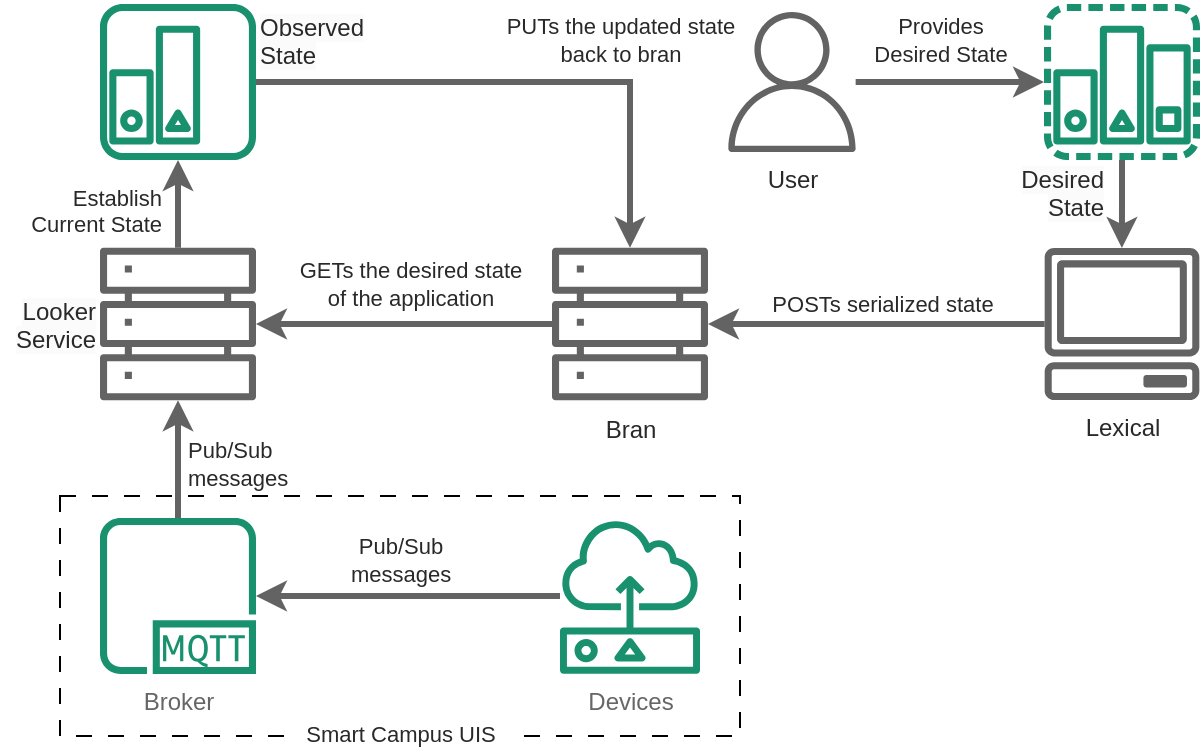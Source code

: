 <mxfile version="22.1.16" type="device">
  <diagram name="Page-1" id="BeeQXuH5mpLVNXQqc5U8">
    <mxGraphModel dx="1195" dy="756" grid="1" gridSize="10" guides="1" tooltips="1" connect="1" arrows="1" fold="1" page="1" pageScale="1" pageWidth="850" pageHeight="1100" math="0" shadow="0">
      <root>
        <mxCell id="0" />
        <mxCell id="1" parent="0" />
        <mxCell id="7uoHD_4SpCBYZxMYRfOL-58" value="" style="rounded=0;whiteSpace=wrap;html=1;fontFamily=Helvetica;fontSize=11;fontColor=#292929;fillColor=none;dashed=1;dashPattern=8 8;spacing=0;spacingTop=-2;" parent="1" vertex="1">
          <mxGeometry x="190" y="486" width="340" height="120" as="geometry" />
        </mxCell>
        <mxCell id="7uoHD_4SpCBYZxMYRfOL-3" value="Broker" style="sketch=0;outlineConnect=0;fontColor=#666666;gradientColor=none;fillColor=#19916E;strokeColor=none;dashed=0;verticalLabelPosition=bottom;verticalAlign=top;align=center;html=1;fontSize=12;fontStyle=0;aspect=fixed;pointerEvents=1;shape=mxgraph.aws4.mqtt_protocol;" parent="1" vertex="1">
          <mxGeometry x="210" y="497" width="78" height="78" as="geometry" />
        </mxCell>
        <mxCell id="7uoHD_4SpCBYZxMYRfOL-11" style="edgeStyle=orthogonalEdgeStyle;rounded=0;orthogonalLoop=1;jettySize=auto;html=1;strokeWidth=3;strokeColor=#636363;endArrow=classic;endFill=1;startArrow=none;startFill=0;fontColor=#292929;" parent="1" source="7uoHD_4SpCBYZxMYRfOL-5" target="7uoHD_4SpCBYZxMYRfOL-3" edge="1">
          <mxGeometry relative="1" as="geometry" />
        </mxCell>
        <mxCell id="7uoHD_4SpCBYZxMYRfOL-26" value="Pub/Sub &lt;br&gt;messages" style="edgeLabel;html=1;align=center;verticalAlign=middle;resizable=0;points=[];fontSize=11;fontFamily=Helvetica;fontColor=#292929;" parent="7uoHD_4SpCBYZxMYRfOL-11" vertex="1" connectable="0">
          <mxGeometry x="0.493" y="1" relative="1" as="geometry">
            <mxPoint x="33" y="-19" as="offset" />
          </mxGeometry>
        </mxCell>
        <mxCell id="7uoHD_4SpCBYZxMYRfOL-5" value="Devices" style="sketch=0;outlineConnect=0;fontColor=#666666;gradientColor=none;fillColor=#19916E;strokeColor=none;dashed=0;verticalLabelPosition=bottom;verticalAlign=top;align=center;html=1;fontSize=12;fontStyle=0;aspect=fixed;pointerEvents=1;shape=mxgraph.aws4.sensor;labelBackgroundColor=none;shadow=0;" parent="1" vertex="1">
          <mxGeometry x="440" y="497" width="70" height="78" as="geometry" />
        </mxCell>
        <mxCell id="7uoHD_4SpCBYZxMYRfOL-54" style="edgeStyle=orthogonalEdgeStyle;shape=connector;rounded=0;orthogonalLoop=1;jettySize=auto;html=1;labelBackgroundColor=default;strokeColor=#636363;strokeWidth=3;align=center;verticalAlign=middle;fontFamily=Helvetica;fontSize=11;fontColor=#292929;endArrow=classic;" parent="1" source="7uoHD_4SpCBYZxMYRfOL-6" target="7uoHD_4SpCBYZxMYRfOL-13" edge="1">
          <mxGeometry relative="1" as="geometry" />
        </mxCell>
        <mxCell id="7uoHD_4SpCBYZxMYRfOL-6" value="" style="sketch=0;outlineConnect=0;gradientColor=none;fillColor=#19916E;strokeColor=none;dashed=0;verticalLabelPosition=bottom;verticalAlign=top;align=center;html=1;aspect=fixed;pointerEvents=1;shape=mxgraph.aws4.desired_state;spacing=-1;spacingBottom=1;fontColor=#292929;" parent="1" vertex="1">
          <mxGeometry x="682" y="240" width="78" height="78" as="geometry" />
        </mxCell>
        <mxCell id="7uoHD_4SpCBYZxMYRfOL-34" style="edgeStyle=orthogonalEdgeStyle;shape=connector;rounded=0;orthogonalLoop=1;jettySize=auto;html=1;labelBackgroundColor=default;strokeColor=#636363;strokeWidth=3;align=center;verticalAlign=middle;fontFamily=Helvetica;fontSize=11;fontColor=#292929;endArrow=classic;" parent="1" source="7uoHD_4SpCBYZxMYRfOL-8" target="7uoHD_4SpCBYZxMYRfOL-30" edge="1">
          <mxGeometry relative="1" as="geometry" />
        </mxCell>
        <mxCell id="7uoHD_4SpCBYZxMYRfOL-8" value="" style="sketch=0;outlineConnect=0;fontColor=#292929;gradientColor=none;fillColor=#19916E;strokeColor=none;dashed=0;verticalLabelPosition=bottom;verticalAlign=top;align=center;html=1;fontSize=12;fontStyle=0;aspect=fixed;pointerEvents=1;shape=mxgraph.aws4.reported_state;" parent="1" vertex="1">
          <mxGeometry x="210" y="240" width="78" height="78" as="geometry" />
        </mxCell>
        <mxCell id="7uoHD_4SpCBYZxMYRfOL-18" style="edgeStyle=orthogonalEdgeStyle;shape=connector;rounded=0;orthogonalLoop=1;jettySize=auto;html=1;labelBackgroundColor=default;strokeColor=#636363;strokeWidth=3;align=center;verticalAlign=middle;fontFamily=Helvetica;fontSize=11;fontColor=#292929;endArrow=classic;" parent="1" source="7uoHD_4SpCBYZxMYRfOL-13" target="7uoHD_4SpCBYZxMYRfOL-30" edge="1">
          <mxGeometry relative="1" as="geometry">
            <mxPoint x="698.0" y="399.0" as="targetPoint" />
          </mxGeometry>
        </mxCell>
        <mxCell id="7uoHD_4SpCBYZxMYRfOL-25" value="POSTs serialized state" style="edgeLabel;html=1;align=center;verticalAlign=middle;resizable=0;points=[];fontSize=11;fontFamily=Helvetica;fontColor=#292929;labelBackgroundColor=none;" parent="7uoHD_4SpCBYZxMYRfOL-18" vertex="1" connectable="0">
          <mxGeometry x="0.199" relative="1" as="geometry">
            <mxPoint x="19" y="-10" as="offset" />
          </mxGeometry>
        </mxCell>
        <mxCell id="7uoHD_4SpCBYZxMYRfOL-13" value="Lexical" style="sketch=0;outlineConnect=0;fontColor=#292929;gradientColor=none;fillColor=#636363;strokeColor=none;dashed=0;verticalLabelPosition=bottom;verticalAlign=top;align=center;html=1;fontSize=12;fontStyle=0;aspect=fixed;pointerEvents=1;shape=mxgraph.aws4.client;fontFamily=Helvetica;" parent="1" vertex="1">
          <mxGeometry x="682" y="362" width="78" height="76" as="geometry" />
        </mxCell>
        <mxCell id="7uoHD_4SpCBYZxMYRfOL-15" style="edgeStyle=orthogonalEdgeStyle;shape=connector;rounded=0;orthogonalLoop=1;jettySize=auto;html=1;labelBackgroundColor=default;strokeColor=#636363;strokeWidth=3;align=center;verticalAlign=middle;fontFamily=Helvetica;fontSize=11;fontColor=#292929;endArrow=none;startArrow=classic;startFill=1;endFill=0;" parent="1" source="7uoHD_4SpCBYZxMYRfOL-14" target="7uoHD_4SpCBYZxMYRfOL-3" edge="1">
          <mxGeometry relative="1" as="geometry">
            <Array as="points">
              <mxPoint x="249" y="530" />
            </Array>
          </mxGeometry>
        </mxCell>
        <mxCell id="7uoHD_4SpCBYZxMYRfOL-42" style="edgeStyle=orthogonalEdgeStyle;shape=connector;rounded=0;orthogonalLoop=1;jettySize=auto;html=1;labelBackgroundColor=default;strokeColor=#636363;strokeWidth=3;align=center;verticalAlign=middle;fontFamily=Helvetica;fontSize=11;fontColor=#292929;endArrow=classic;" parent="1" source="7uoHD_4SpCBYZxMYRfOL-14" target="7uoHD_4SpCBYZxMYRfOL-8" edge="1">
          <mxGeometry relative="1" as="geometry">
            <Array as="points">
              <mxPoint x="249" y="249" />
            </Array>
          </mxGeometry>
        </mxCell>
        <mxCell id="7uoHD_4SpCBYZxMYRfOL-51" style="edgeStyle=orthogonalEdgeStyle;shape=connector;rounded=0;orthogonalLoop=1;jettySize=auto;html=1;labelBackgroundColor=default;strokeColor=#636363;strokeWidth=3;align=center;verticalAlign=middle;fontFamily=Helvetica;fontSize=11;fontColor=#292929;endArrow=classic;" parent="1" source="7uoHD_4SpCBYZxMYRfOL-20" target="7uoHD_4SpCBYZxMYRfOL-6" edge="1">
          <mxGeometry relative="1" as="geometry" />
        </mxCell>
        <mxCell id="7uoHD_4SpCBYZxMYRfOL-20" value="User" style="sketch=0;outlineConnect=0;fontColor=#292929;gradientColor=none;fillColor=#636363;strokeColor=none;dashed=0;verticalLabelPosition=bottom;verticalAlign=top;align=center;html=1;fontSize=12;fontStyle=0;aspect=fixed;pointerEvents=1;shape=mxgraph.aws4.user;fontFamily=Helvetica;" parent="1" vertex="1">
          <mxGeometry x="521" y="244" width="70" height="70" as="geometry" />
        </mxCell>
        <mxCell id="7uoHD_4SpCBYZxMYRfOL-29" value="Pub/Sub &lt;br&gt;messages" style="edgeLabel;html=1;align=left;verticalAlign=middle;resizable=0;points=[];fontSize=11;fontFamily=Helvetica;fontColor=#292929;" parent="1" vertex="1" connectable="0">
          <mxGeometry x="252" y="470.0" as="geometry" />
        </mxCell>
        <mxCell id="7uoHD_4SpCBYZxMYRfOL-40" style="edgeStyle=orthogonalEdgeStyle;shape=connector;rounded=0;orthogonalLoop=1;jettySize=auto;html=1;labelBackgroundColor=default;strokeColor=#636363;strokeWidth=3;align=center;verticalAlign=middle;fontFamily=Helvetica;fontSize=11;fontColor=#292929;endArrow=classic;" parent="1" source="7uoHD_4SpCBYZxMYRfOL-30" target="7uoHD_4SpCBYZxMYRfOL-14" edge="1">
          <mxGeometry relative="1" as="geometry" />
        </mxCell>
        <mxCell id="7uoHD_4SpCBYZxMYRfOL-41" value="GETs the desired state&lt;br&gt;of the application" style="edgeLabel;html=1;align=center;verticalAlign=middle;resizable=0;points=[];fontSize=11;fontFamily=Helvetica;fontColor=#292929;" parent="7uoHD_4SpCBYZxMYRfOL-40" vertex="1" connectable="0">
          <mxGeometry x="0.141" y="-2" relative="1" as="geometry">
            <mxPoint x="13" y="-18" as="offset" />
          </mxGeometry>
        </mxCell>
        <mxCell id="7uoHD_4SpCBYZxMYRfOL-30" value="Bran" style="sketch=0;outlineConnect=0;fontColor=#292929;gradientColor=none;fillColor=#636363;strokeColor=none;dashed=0;verticalLabelPosition=bottom;verticalAlign=top;align=center;html=1;fontSize=12;fontStyle=0;aspect=fixed;pointerEvents=1;shape=mxgraph.aws4.servers;fontFamily=Helvetica;" parent="1" vertex="1">
          <mxGeometry x="436" y="361" width="78" height="78" as="geometry" />
        </mxCell>
        <mxCell id="7uoHD_4SpCBYZxMYRfOL-43" value="&lt;span style=&quot;font-family: Helvetica; font-size: 11px; font-style: normal; font-variant-ligatures: normal; font-variant-caps: normal; font-weight: 400; letter-spacing: normal; orphans: 2; text-indent: 0px; text-transform: none; widows: 2; word-spacing: 0px; -webkit-text-stroke-width: 0px; text-decoration-thickness: initial; text-decoration-style: initial; text-decoration-color: initial; float: none; display: inline !important;&quot;&gt;Establish&lt;/span&gt;&lt;br style=&quot;border-color: var(--border-color); font-family: Helvetica; font-size: 11px; font-style: normal; font-variant-ligatures: normal; font-variant-caps: normal; font-weight: 400; letter-spacing: normal; orphans: 2; text-indent: 0px; text-transform: none; widows: 2; word-spacing: 0px; -webkit-text-stroke-width: 0px; text-decoration-thickness: initial; text-decoration-style: initial; text-decoration-color: initial;&quot;&gt;&lt;span style=&quot;font-family: Helvetica; font-size: 11px; font-style: normal; font-variant-ligatures: normal; font-variant-caps: normal; font-weight: 400; letter-spacing: normal; orphans: 2; text-indent: 0px; text-transform: none; widows: 2; word-spacing: 0px; -webkit-text-stroke-width: 0px; text-decoration-thickness: initial; text-decoration-style: initial; text-decoration-color: initial; float: none; display: inline !important;&quot;&gt;Current State&lt;/span&gt;" style="text;whiteSpace=wrap;html=1;fontSize=11;fontFamily=Helvetica;fontColor=#292929;align=right;" parent="1" vertex="1">
          <mxGeometry x="173" y="324" width="70" height="39" as="geometry" />
        </mxCell>
        <mxCell id="7uoHD_4SpCBYZxMYRfOL-46" value="" style="group;fillColor=none;fontColor=#292929;" parent="1" vertex="1" connectable="0">
          <mxGeometry x="160" y="361" width="128" height="78" as="geometry" />
        </mxCell>
        <mxCell id="7uoHD_4SpCBYZxMYRfOL-14" value="" style="sketch=0;outlineConnect=0;fontColor=#292929;gradientColor=none;fillColor=#636363;strokeColor=none;dashed=0;verticalLabelPosition=bottom;verticalAlign=top;align=center;html=1;fontSize=12;fontStyle=0;aspect=fixed;pointerEvents=1;shape=mxgraph.aws4.servers;fontFamily=Helvetica;" parent="7uoHD_4SpCBYZxMYRfOL-46" vertex="1">
          <mxGeometry x="50" width="78" height="78" as="geometry" />
        </mxCell>
        <mxCell id="7uoHD_4SpCBYZxMYRfOL-45" value="&lt;span style=&quot;font-family: Helvetica; font-size: 12px; font-style: normal; font-variant-ligatures: normal; font-variant-caps: normal; font-weight: 400; letter-spacing: normal; orphans: 2; text-indent: 0px; text-transform: none; widows: 2; word-spacing: 0px; -webkit-text-stroke-width: 0px; background-color: rgb(251, 251, 251); text-decoration-thickness: initial; text-decoration-style: initial; text-decoration-color: initial; float: none; display: inline !important;&quot;&gt;Looker&lt;br&gt;Service&lt;br&gt;&lt;/span&gt;" style="text;whiteSpace=wrap;html=1;fontSize=11;fontFamily=Helvetica;fontColor=#292929;align=right;" parent="7uoHD_4SpCBYZxMYRfOL-46" vertex="1">
          <mxGeometry y="19" width="50" height="40" as="geometry" />
        </mxCell>
        <mxCell id="7uoHD_4SpCBYZxMYRfOL-48" value="Provides&lt;br&gt;Desired State" style="edgeLabel;html=1;align=center;verticalAlign=middle;resizable=0;points=[];fontSize=11;fontFamily=Helvetica;fontColor=#292929;labelBackgroundColor=none;" parent="1" vertex="1" connectable="0">
          <mxGeometry x="630" y="258.004" as="geometry" />
        </mxCell>
        <mxCell id="7uoHD_4SpCBYZxMYRfOL-56" value="&lt;span style=&quot;font-family: Helvetica; font-size: 12px; font-style: normal; font-variant-ligatures: normal; font-variant-caps: normal; font-weight: 400; letter-spacing: normal; orphans: 2; text-indent: 0px; text-transform: none; widows: 2; word-spacing: 0px; -webkit-text-stroke-width: 0px; background-color: rgb(251, 251, 251); text-decoration-thickness: initial; text-decoration-style: initial; text-decoration-color: initial; float: none; display: inline !important;&quot;&gt;Desired State&lt;/span&gt;" style="text;whiteSpace=wrap;html=1;fontSize=11;fontFamily=Helvetica;fontColor=#292929;align=right;" parent="1" vertex="1">
          <mxGeometry x="664" y="314" width="50" height="40" as="geometry" />
        </mxCell>
        <mxCell id="7uoHD_4SpCBYZxMYRfOL-57" value="&lt;span style=&quot;font-family: Helvetica; font-size: 12px; font-style: normal; font-variant-ligatures: normal; font-variant-caps: normal; font-weight: 400; letter-spacing: normal; orphans: 2; text-align: center; text-indent: 0px; text-transform: none; widows: 2; word-spacing: 0px; -webkit-text-stroke-width: 0px; background-color: rgb(251, 251, 251); text-decoration-thickness: initial; text-decoration-style: initial; text-decoration-color: initial; float: none; display: inline !important;&quot;&gt;Observed&lt;br&gt;State&lt;/span&gt;" style="text;whiteSpace=wrap;html=1;fontSize=11;fontFamily=Helvetica;fontColor=#292929;" parent="1" vertex="1">
          <mxGeometry x="288" y="238" width="50" height="40" as="geometry" />
        </mxCell>
        <mxCell id="7uoHD_4SpCBYZxMYRfOL-59" value="&amp;nbsp; Smart Campus UIS&amp;nbsp;&amp;nbsp;" style="text;html=1;align=center;verticalAlign=top;resizable=0;points=[];autosize=1;strokeColor=none;fillColor=none;fontSize=11;fontFamily=Helvetica;fontColor=#292929;spacing=0;labelBackgroundColor=default;" parent="1" vertex="1">
          <mxGeometry x="295" y="594" width="130" height="20" as="geometry" />
        </mxCell>
        <mxCell id="ojgcbYyctx_QW-Ql6S1b-4" value="PUTs the updated state&lt;br style=&quot;border-color: var(--border-color);&quot;&gt;back to bran" style="edgeLabel;html=1;align=center;verticalAlign=middle;resizable=0;points=[];fontSize=11;fontFamily=Helvetica;fontColor=#292929;" parent="1" vertex="1" connectable="0">
          <mxGeometry x="469.998" y="258" as="geometry" />
        </mxCell>
      </root>
    </mxGraphModel>
  </diagram>
</mxfile>
